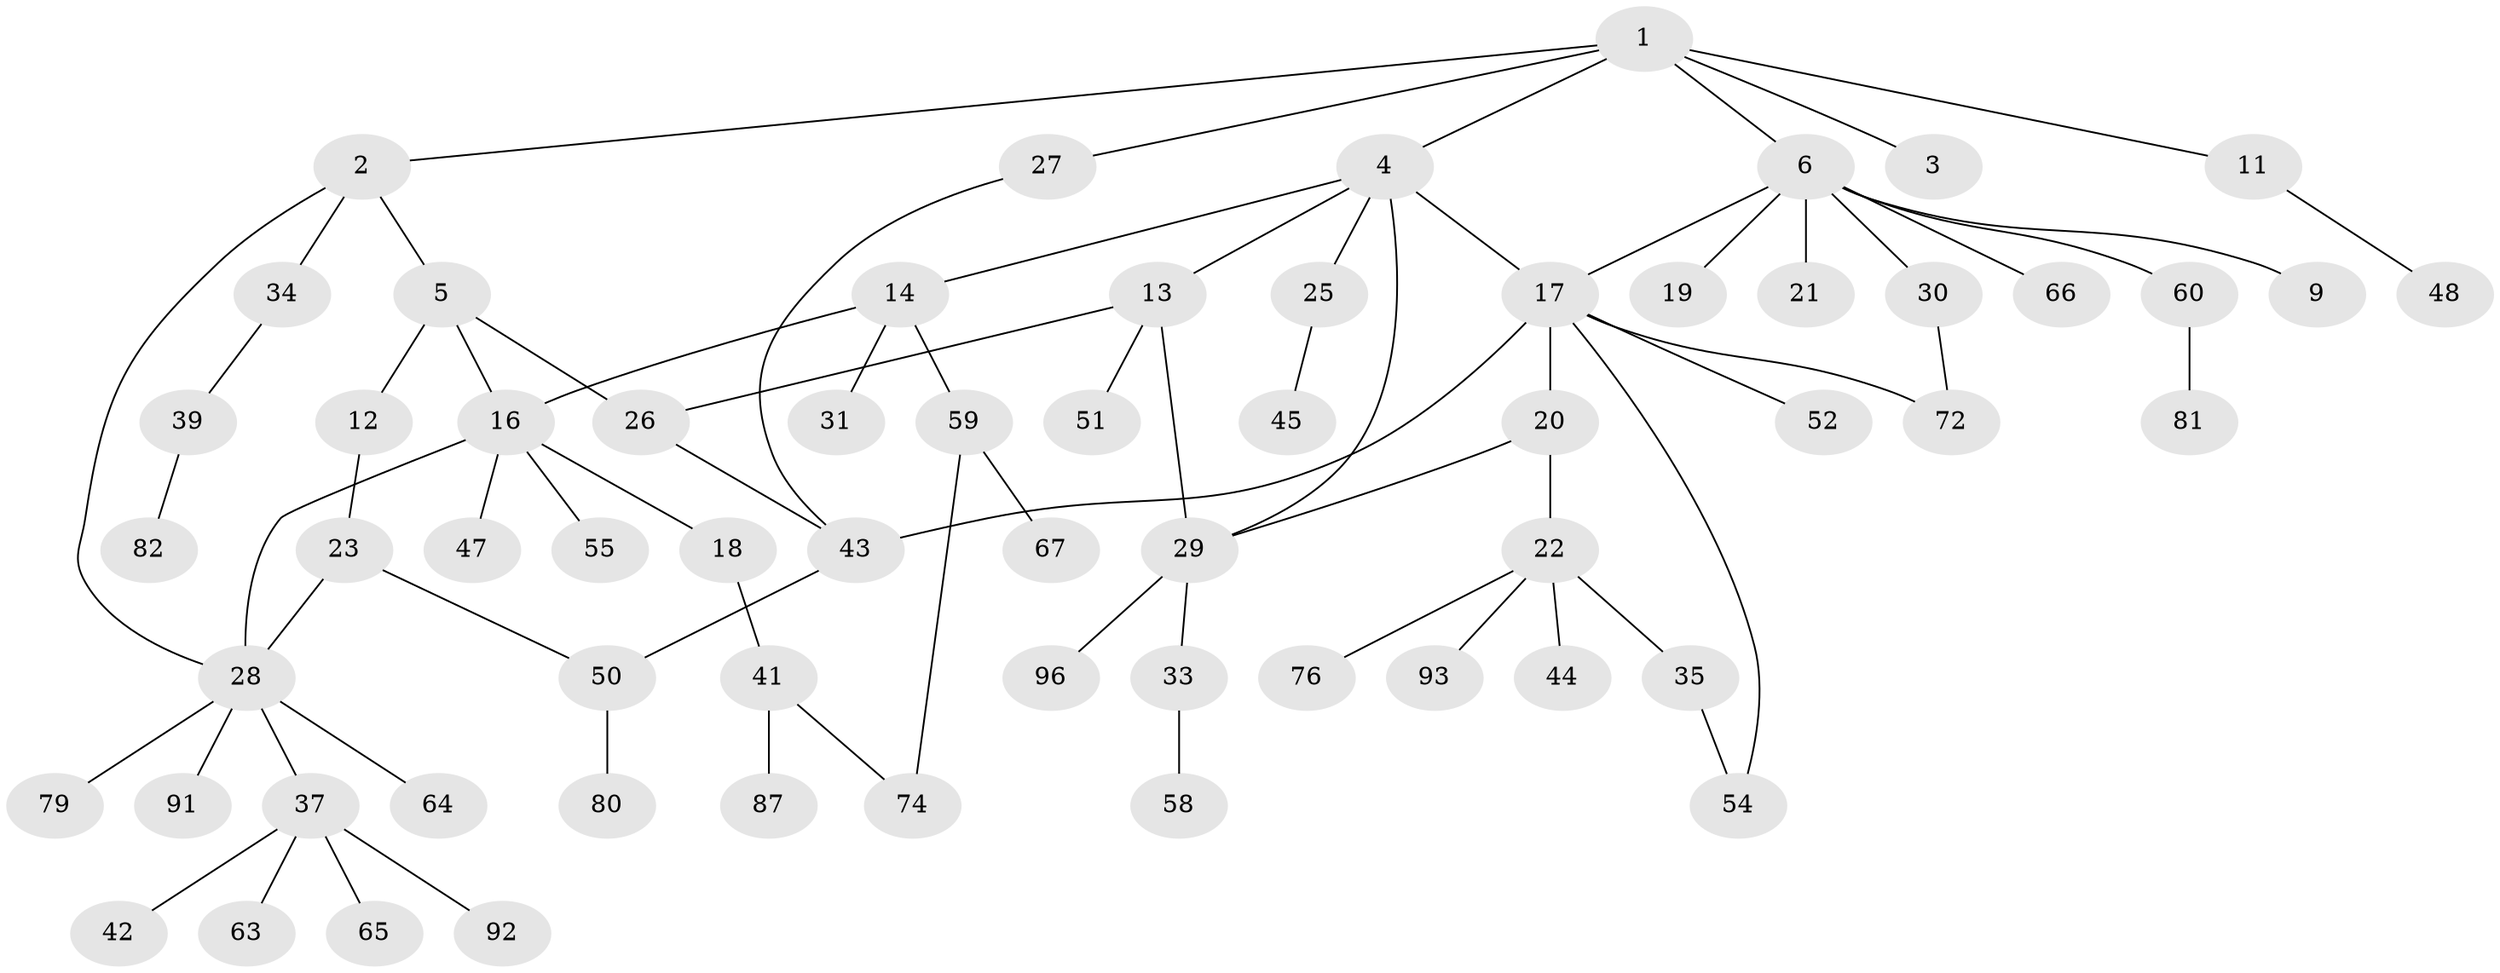 // Generated by graph-tools (version 1.1) at 2025/23/03/03/25 07:23:35]
// undirected, 63 vertices, 75 edges
graph export_dot {
graph [start="1"]
  node [color=gray90,style=filled];
  1 [super="+7"];
  2 [super="+68"];
  3;
  4 [super="+10"];
  5 [super="+24"];
  6 [super="+8"];
  9;
  11;
  12 [super="+62"];
  13 [super="+83"];
  14 [super="+15"];
  16 [super="+36"];
  17 [super="+78"];
  18 [super="+57"];
  19 [super="+53"];
  20 [super="+46"];
  21;
  22 [super="+49"];
  23;
  25 [super="+94"];
  26 [super="+40"];
  27 [super="+69"];
  28 [super="+32"];
  29 [super="+75"];
  30 [super="+38"];
  31;
  33 [super="+88"];
  34;
  35 [super="+56"];
  37 [super="+73"];
  39;
  41 [super="+61"];
  42 [super="+70"];
  43 [super="+86"];
  44;
  45;
  47;
  48 [super="+84"];
  50 [super="+90"];
  51;
  52 [super="+89"];
  54;
  55;
  58 [super="+95"];
  59 [super="+77"];
  60 [super="+71"];
  63;
  64;
  65;
  66;
  67;
  72;
  74;
  76;
  79;
  80;
  81;
  82 [super="+85"];
  87;
  91;
  92;
  93;
  96;
  1 -- 2;
  1 -- 3;
  1 -- 4;
  1 -- 6;
  1 -- 11;
  1 -- 27;
  2 -- 5;
  2 -- 28;
  2 -- 34;
  4 -- 13;
  4 -- 17;
  4 -- 29;
  4 -- 25;
  4 -- 14;
  5 -- 12;
  5 -- 16;
  5 -- 26;
  6 -- 9;
  6 -- 30;
  6 -- 60;
  6 -- 66;
  6 -- 17;
  6 -- 19;
  6 -- 21;
  11 -- 48;
  12 -- 23;
  13 -- 51;
  13 -- 26;
  13 -- 29;
  14 -- 31;
  14 -- 16;
  14 -- 59;
  16 -- 18;
  16 -- 55;
  16 -- 28;
  16 -- 47;
  17 -- 20;
  17 -- 52;
  17 -- 54;
  17 -- 72;
  17 -- 43;
  18 -- 41;
  20 -- 22;
  20 -- 29;
  22 -- 35;
  22 -- 44;
  22 -- 76;
  22 -- 93;
  23 -- 28;
  23 -- 50;
  25 -- 45;
  26 -- 43;
  27 -- 43;
  28 -- 64;
  28 -- 79;
  28 -- 91;
  28 -- 37;
  29 -- 33;
  29 -- 96;
  30 -- 72;
  33 -- 58;
  34 -- 39;
  35 -- 54;
  37 -- 42;
  37 -- 63;
  37 -- 65;
  37 -- 92;
  39 -- 82;
  41 -- 74;
  41 -- 87;
  43 -- 50;
  50 -- 80;
  59 -- 67;
  59 -- 74;
  60 -- 81;
}
